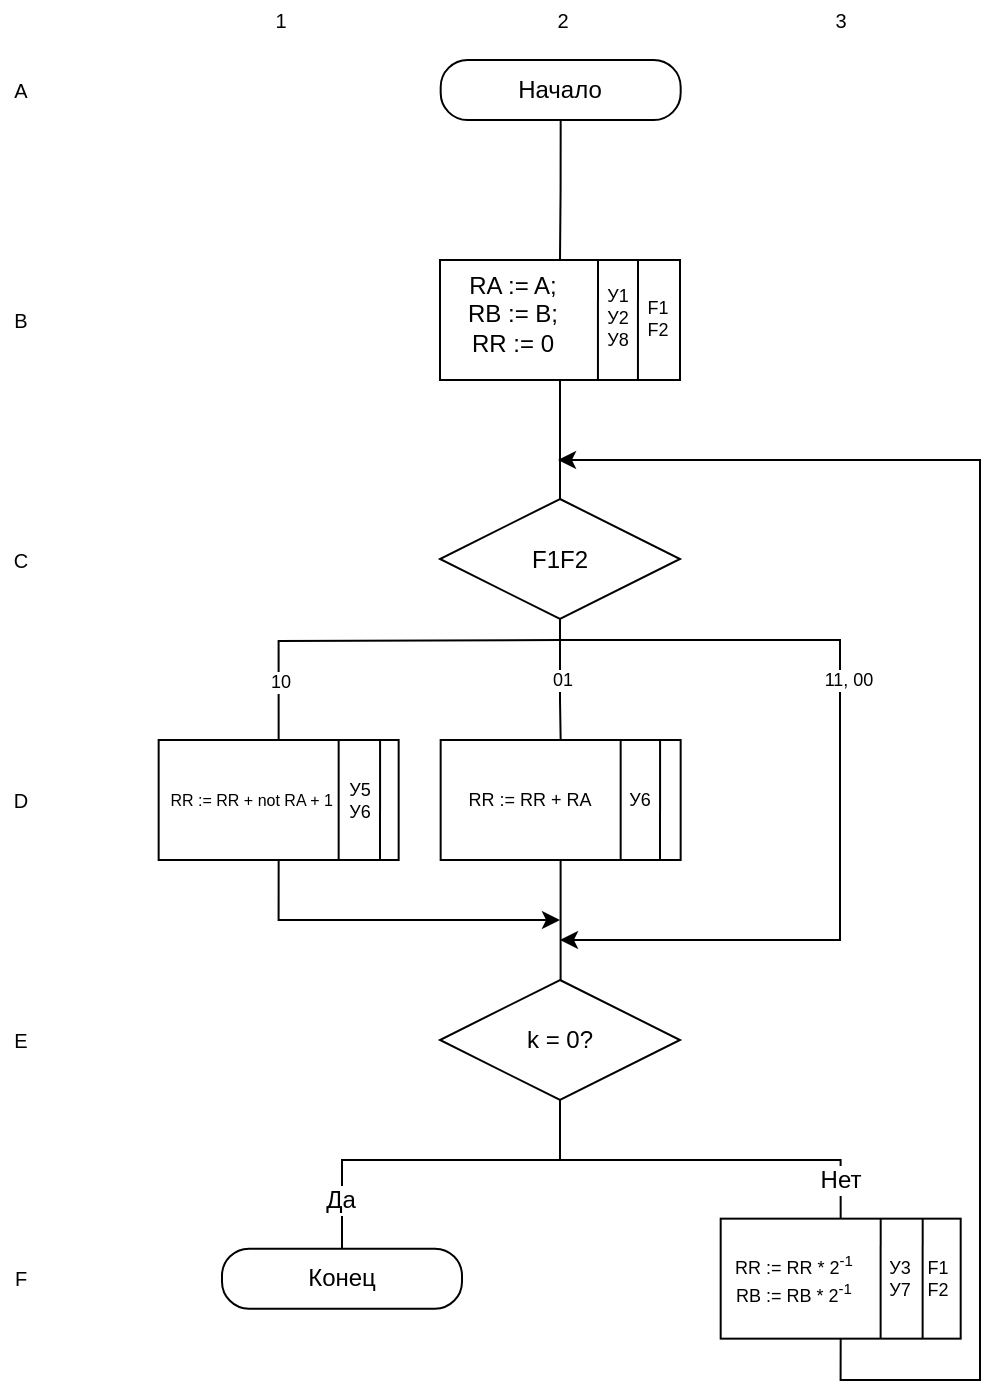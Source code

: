 <mxfile version="12.6.5" type="device"><diagram id="0Xj9pG9Dc0gPdoxJF_FF" name="Page-1"><mxGraphModel dx="899" dy="666" grid="1" gridSize="10" guides="1" tooltips="1" connect="1" arrows="1" fold="1" page="1" pageScale="1" pageWidth="827" pageHeight="1169" math="0" shadow="0"><root><mxCell id="0"/><mxCell id="1" parent="0"/><mxCell id="bupIdLqpLs4JdiVI-WUw-27" style="edgeStyle=orthogonalEdgeStyle;rounded=0;orthogonalLoop=1;jettySize=auto;html=1;exitX=0.5;exitY=1;exitDx=0;exitDy=0;fontSize=9;entryX=0.5;entryY=0;entryDx=0;entryDy=0;endArrow=none;endFill=0;" parent="1" source="bupIdLqpLs4JdiVI-WUw-26" target="bupIdLqpLs4JdiVI-WUw-9" edge="1"><mxGeometry relative="1" as="geometry"><mxPoint x="440" y="690" as="targetPoint"/><Array as="points"><mxPoint x="420" y="600"/><mxPoint x="311" y="600"/></Array></mxGeometry></mxCell><mxCell id="bupIdLqpLs4JdiVI-WUw-47" value="Да" style="text;html=1;align=center;verticalAlign=middle;resizable=0;points=[];;labelBackgroundColor=#ffffff;fontSize=12;" parent="bupIdLqpLs4JdiVI-WUw-27" vertex="1" connectable="0"><mxGeometry x="-0.408" y="-1" relative="1" as="geometry"><mxPoint x="-86" y="20.33" as="offset"/></mxGeometry></mxCell><mxCell id="bupIdLqpLs4JdiVI-WUw-28" style="edgeStyle=orthogonalEdgeStyle;rounded=0;orthogonalLoop=1;jettySize=auto;html=1;exitX=0.5;exitY=1;exitDx=0;exitDy=0;entryX=0.5;entryY=0;entryDx=0;entryDy=0;fontSize=9;endArrow=none;endFill=0;" parent="1" source="bupIdLqpLs4JdiVI-WUw-26" target="bupIdLqpLs4JdiVI-WUw-8" edge="1"><mxGeometry relative="1" as="geometry"><Array as="points"><mxPoint x="420" y="600"/><mxPoint x="560" y="600"/></Array><mxPoint x="349.33" y="610" as="targetPoint"/></mxGeometry></mxCell><mxCell id="UynlLevnCxsEaV0oTiwu-3" value="Нет" style="text;html=1;align=center;verticalAlign=middle;resizable=0;points=[];labelBackgroundColor=#ffffff;" parent="bupIdLqpLs4JdiVI-WUw-28" vertex="1" connectable="0"><mxGeometry x="-0.363" y="-3" relative="1" as="geometry"><mxPoint x="106.34" y="7" as="offset"/></mxGeometry></mxCell><mxCell id="bupIdLqpLs4JdiVI-WUw-26" value="k = 0?" style="rhombus;whiteSpace=wrap;html=1;" parent="1" vertex="1"><mxGeometry x="360" y="510" width="120" height="60" as="geometry"/></mxCell><mxCell id="bupIdLqpLs4JdiVI-WUw-39" style="edgeStyle=orthogonalEdgeStyle;rounded=0;orthogonalLoop=1;jettySize=auto;html=1;exitX=0.5;exitY=1;exitDx=0;exitDy=0;entryX=0.5;entryY=0;entryDx=0;entryDy=0;fontSize=9;endArrow=none;endFill=0;" parent="1" source="bupIdLqpLs4JdiVI-WUw-2" target="bupIdLqpLs4JdiVI-WUw-3" edge="1"><mxGeometry relative="1" as="geometry"><Array as="points"><mxPoint x="420" y="115"/><mxPoint x="420" y="115"/></Array></mxGeometry></mxCell><mxCell id="bupIdLqpLs4JdiVI-WUw-2" value="Начало" style="rounded=1;whiteSpace=wrap;html=1;imageHeight=24;arcSize=45;" parent="1" vertex="1"><mxGeometry x="360.34" y="50" width="120" height="30" as="geometry"/></mxCell><mxCell id="bupIdLqpLs4JdiVI-WUw-38" style="edgeStyle=orthogonalEdgeStyle;rounded=0;orthogonalLoop=1;jettySize=auto;html=1;exitX=0.5;exitY=1;exitDx=0;exitDy=0;fontSize=9;entryX=0.5;entryY=0;entryDx=0;entryDy=0;endArrow=none;endFill=0;" parent="1" source="bupIdLqpLs4JdiVI-WUw-3" target="bupIdLqpLs4JdiVI-WUw-4" edge="1"><mxGeometry relative="1" as="geometry"><mxPoint x="420" y="250" as="targetPoint"/></mxGeometry></mxCell><mxCell id="bupIdLqpLs4JdiVI-WUw-33" style="edgeStyle=orthogonalEdgeStyle;rounded=0;orthogonalLoop=1;jettySize=auto;html=1;entryX=0.5;entryY=0;entryDx=0;entryDy=0;fontSize=9;endArrow=none;endFill=0;" parent="1" target="bupIdLqpLs4JdiVI-WUw-5" edge="1"><mxGeometry relative="1" as="geometry"><mxPoint x="420" y="340" as="sourcePoint"/></mxGeometry></mxCell><mxCell id="bupIdLqpLs4JdiVI-WUw-43" value="10" style="text;html=1;align=center;verticalAlign=middle;resizable=0;points=[];;labelBackgroundColor=#ffffff;fontSize=9;" parent="bupIdLqpLs4JdiVI-WUw-33" vertex="1" connectable="0"><mxGeometry x="-0.253" relative="1" as="geometry"><mxPoint x="-68.91" y="20" as="offset"/></mxGeometry></mxCell><mxCell id="bupIdLqpLs4JdiVI-WUw-34" style="edgeStyle=orthogonalEdgeStyle;rounded=0;orthogonalLoop=1;jettySize=auto;html=1;exitX=0.5;exitY=1;exitDx=0;exitDy=0;entryX=0.5;entryY=0;entryDx=0;entryDy=0;fontSize=9;endArrow=none;endFill=0;" parent="1" source="bupIdLqpLs4JdiVI-WUw-4" target="bupIdLqpLs4JdiVI-WUw-6" edge="1"><mxGeometry relative="1" as="geometry"><Array as="points"><mxPoint x="420" y="370"/><mxPoint x="420" y="370"/></Array></mxGeometry></mxCell><mxCell id="bupIdLqpLs4JdiVI-WUw-44" value="01" style="text;html=1;align=center;verticalAlign=middle;resizable=0;points=[];;labelBackgroundColor=#ffffff;fontSize=9;" parent="bupIdLqpLs4JdiVI-WUw-34" vertex="1" connectable="0"><mxGeometry x="0.08" y="1" relative="1" as="geometry"><mxPoint x="-0.33" y="-2.44" as="offset"/></mxGeometry></mxCell><mxCell id="bupIdLqpLs4JdiVI-WUw-36" style="edgeStyle=orthogonalEdgeStyle;rounded=0;orthogonalLoop=1;jettySize=auto;html=1;fontSize=9;endArrow=classic;endFill=1;" parent="1" edge="1"><mxGeometry relative="1" as="geometry"><Array as="points"><mxPoint x="560" y="340"/><mxPoint x="560" y="490"/><mxPoint x="420" y="490"/></Array><mxPoint x="420" y="490" as="targetPoint"/><mxPoint x="420" y="340" as="sourcePoint"/></mxGeometry></mxCell><mxCell id="bupIdLqpLs4JdiVI-WUw-45" value="11, 00" style="text;html=1;align=center;verticalAlign=middle;resizable=0;points=[];;labelBackgroundColor=#ffffff;fontSize=9;" parent="bupIdLqpLs4JdiVI-WUw-36" vertex="1" connectable="0"><mxGeometry x="-0.404" y="-45" relative="1" as="geometry"><mxPoint x="15.34" y="-25" as="offset"/></mxGeometry></mxCell><mxCell id="bupIdLqpLs4JdiVI-WUw-4" value="" style="rhombus;whiteSpace=wrap;html=1;" parent="1" vertex="1"><mxGeometry x="360" y="269.5" width="120" height="60" as="geometry"/></mxCell><mxCell id="bupIdLqpLs4JdiVI-WUw-30" style="edgeStyle=orthogonalEdgeStyle;rounded=0;orthogonalLoop=1;jettySize=auto;html=1;fontSize=9;endArrow=classic;endFill=1;exitX=0.5;exitY=1;exitDx=0;exitDy=0;" parent="1" source="bupIdLqpLs4JdiVI-WUw-5" edge="1"><mxGeometry relative="1" as="geometry"><Array as="points"><mxPoint x="279" y="480"/></Array><mxPoint x="420" y="480" as="targetPoint"/><mxPoint x="279" y="470" as="sourcePoint"/></mxGeometry></mxCell><mxCell id="bupIdLqpLs4JdiVI-WUw-31" style="edgeStyle=orthogonalEdgeStyle;rounded=0;orthogonalLoop=1;jettySize=auto;html=1;fontSize=9;endArrow=none;endFill=0;" parent="1" source="bupIdLqpLs4JdiVI-WUw-6" target="bupIdLqpLs4JdiVI-WUw-26" edge="1"><mxGeometry relative="1" as="geometry"><mxPoint x="418.33" y="490" as="targetPoint"/><Array as="points"><mxPoint x="420" y="500"/><mxPoint x="420" y="500"/></Array></mxGeometry></mxCell><mxCell id="bupIdLqpLs4JdiVI-WUw-40" style="edgeStyle=orthogonalEdgeStyle;rounded=0;orthogonalLoop=1;jettySize=auto;html=1;fontSize=9;exitX=0.5;exitY=1;exitDx=0;exitDy=0;" parent="1" source="bupIdLqpLs4JdiVI-WUw-8" edge="1"><mxGeometry relative="1" as="geometry"><mxPoint x="419" y="250" as="targetPoint"/><Array as="points"><mxPoint x="560" y="710"/><mxPoint x="630" y="710"/><mxPoint x="630" y="250"/></Array><mxPoint x="419.143" y="566.5" as="sourcePoint"/></mxGeometry></mxCell><mxCell id="bupIdLqpLs4JdiVI-WUw-21" value="F1F2" style="text;html=1;strokeColor=none;fillColor=none;align=center;verticalAlign=middle;whiteSpace=wrap;rounded=0;" parent="1" vertex="1"><mxGeometry x="400" y="289.5" width="40" height="20" as="geometry"/></mxCell><mxCell id="yw8mlmXpFVjTmuV6UC6t-5" value="" style="group" parent="1" vertex="1" connectable="0"><mxGeometry x="360" y="150" width="120" height="60" as="geometry"/></mxCell><mxCell id="bupIdLqpLs4JdiVI-WUw-3" value="" style="rounded=0;whiteSpace=wrap;html=1;" parent="yw8mlmXpFVjTmuV6UC6t-5" vertex="1"><mxGeometry width="120" height="60" as="geometry"/></mxCell><mxCell id="bupIdLqpLs4JdiVI-WUw-18" value="" style="endArrow=none;html=1;exitX=0.583;exitY=1;exitDx=0;exitDy=0;exitPerimeter=0;" parent="yw8mlmXpFVjTmuV6UC6t-5" edge="1"><mxGeometry width="50" height="50" relative="1" as="geometry"><mxPoint x="78.96" y="60" as="sourcePoint"/><mxPoint x="79" as="targetPoint"/></mxGeometry></mxCell><mxCell id="bupIdLqpLs4JdiVI-WUw-19" value="" style="endArrow=none;html=1;exitX=0.583;exitY=1;exitDx=0;exitDy=0;exitPerimeter=0;" parent="yw8mlmXpFVjTmuV6UC6t-5" edge="1"><mxGeometry width="50" height="50" relative="1" as="geometry"><mxPoint x="98.96" y="60" as="sourcePoint"/><mxPoint x="99" as="targetPoint"/></mxGeometry></mxCell><mxCell id="bupIdLqpLs4JdiVI-WUw-20" value="RA := A;&lt;br&gt;RB := B;&lt;br&gt;RR := 0" style="text;html=1;strokeColor=none;fillColor=none;align=center;verticalAlign=middle;whiteSpace=wrap;rounded=0;" parent="yw8mlmXpFVjTmuV6UC6t-5" vertex="1"><mxGeometry y="3" width="73" height="48" as="geometry"/></mxCell><mxCell id="bupIdLqpLs4JdiVI-WUw-41" value="У1&lt;br&gt;У2&lt;br&gt;У8&lt;br&gt;" style="text;html=1;strokeColor=none;fillColor=none;align=center;verticalAlign=middle;whiteSpace=wrap;rounded=0;fontSize=9;" parent="yw8mlmXpFVjTmuV6UC6t-5" vertex="1"><mxGeometry x="84" y="19" width="10" height="20" as="geometry"/></mxCell><mxCell id="bupIdLqpLs4JdiVI-WUw-42" value="F1&lt;br&gt;F2" style="text;html=1;strokeColor=none;fillColor=none;align=center;verticalAlign=middle;whiteSpace=wrap;rounded=0;fontSize=9;" parent="yw8mlmXpFVjTmuV6UC6t-5" vertex="1"><mxGeometry x="104" y="19" width="10" height="20" as="geometry"/></mxCell><mxCell id="bupIdLqpLs4JdiVI-WUw-5" value="" style="rounded=0;whiteSpace=wrap;html=1;" parent="1" vertex="1"><mxGeometry x="219.33" y="390" width="120" height="60" as="geometry"/></mxCell><mxCell id="bupIdLqpLs4JdiVI-WUw-12" value="" style="endArrow=none;html=1;exitX=0.75;exitY=1;exitDx=0;exitDy=0;entryX=0.75;entryY=0;entryDx=0;entryDy=0;" parent="1" source="bupIdLqpLs4JdiVI-WUw-5" target="bupIdLqpLs4JdiVI-WUw-5" edge="1"><mxGeometry width="50" height="50" relative="1" as="geometry"><mxPoint x="291" y="450" as="sourcePoint"/><mxPoint x="291.04" y="390" as="targetPoint"/></mxGeometry></mxCell><mxCell id="bupIdLqpLs4JdiVI-WUw-13" value="" style="endArrow=none;html=1;exitX=0.583;exitY=1;exitDx=0;exitDy=0;exitPerimeter=0;" parent="1" edge="1"><mxGeometry width="50" height="50" relative="1" as="geometry"><mxPoint x="330.0" y="450" as="sourcePoint"/><mxPoint x="330.04" y="390" as="targetPoint"/></mxGeometry></mxCell><mxCell id="bupIdLqpLs4JdiVI-WUw-23" value="RR := RR + not RA + 1" style="text;strokeColor=none;fillColor=none;align=center;verticalAlign=middle;rounded=0;fontSize=8;fontStyle=0" parent="1" vertex="1"><mxGeometry x="230" y="397.5" width="71.67" height="45" as="geometry"/></mxCell><mxCell id="bupIdLqpLs4JdiVI-WUw-49" value="У5&lt;br&gt;У6" style="text;html=1;strokeColor=none;fillColor=none;align=center;verticalAlign=middle;whiteSpace=wrap;rounded=0;fontSize=9;" parent="1" vertex="1"><mxGeometry x="315" y="410" width="10" height="20" as="geometry"/></mxCell><mxCell id="yw8mlmXpFVjTmuV6UC6t-15" value="1" style="text;html=1;align=center;verticalAlign=middle;resizable=0;points=[];autosize=1;fontSize=10;" parent="1" vertex="1"><mxGeometry x="269.67" y="20" width="20" height="20" as="geometry"/></mxCell><mxCell id="yw8mlmXpFVjTmuV6UC6t-20" value="2" style="text;html=1;align=center;verticalAlign=middle;resizable=0;points=[];autosize=1;fontSize=10;" parent="1" vertex="1"><mxGeometry x="410.67" y="20" width="20" height="20" as="geometry"/></mxCell><mxCell id="yw8mlmXpFVjTmuV6UC6t-21" value="3" style="text;html=1;align=center;verticalAlign=middle;resizable=0;points=[];autosize=1;fontSize=10;" parent="1" vertex="1"><mxGeometry x="550.34" y="20" width="20" height="20" as="geometry"/></mxCell><mxCell id="yw8mlmXpFVjTmuV6UC6t-22" value="A" style="text;html=1;align=center;verticalAlign=middle;resizable=0;points=[];autosize=1;fontSize=10;" parent="1" vertex="1"><mxGeometry x="140" y="55" width="20" height="20" as="geometry"/></mxCell><mxCell id="yw8mlmXpFVjTmuV6UC6t-23" value="B" style="text;html=1;align=center;verticalAlign=middle;resizable=0;points=[];autosize=1;fontSize=10;" parent="1" vertex="1"><mxGeometry x="140" y="170" width="20" height="20" as="geometry"/></mxCell><mxCell id="yw8mlmXpFVjTmuV6UC6t-24" value="C" style="text;html=1;align=center;verticalAlign=middle;resizable=0;points=[];autosize=1;fontSize=10;" parent="1" vertex="1"><mxGeometry x="140" y="289.5" width="20" height="20" as="geometry"/></mxCell><mxCell id="yw8mlmXpFVjTmuV6UC6t-25" value="D" style="text;html=1;align=center;verticalAlign=middle;resizable=0;points=[];autosize=1;fontSize=10;" parent="1" vertex="1"><mxGeometry x="140" y="410" width="20" height="20" as="geometry"/></mxCell><mxCell id="yw8mlmXpFVjTmuV6UC6t-26" value="E" style="text;html=1;align=center;verticalAlign=middle;resizable=0;points=[];autosize=1;fontSize=10;" parent="1" vertex="1"><mxGeometry x="140" y="530" width="20" height="20" as="geometry"/></mxCell><mxCell id="yw8mlmXpFVjTmuV6UC6t-27" value="F" style="text;html=1;align=center;verticalAlign=middle;resizable=0;points=[];autosize=1;fontSize=10;" parent="1" vertex="1"><mxGeometry x="140" y="649.33" width="20" height="20" as="geometry"/></mxCell><mxCell id="bupIdLqpLs4JdiVI-WUw-9" value="Конец" style="rounded=1;whiteSpace=wrap;html=1;arcSize=45;" parent="1" vertex="1"><mxGeometry x="251.0" y="644.33" width="120" height="30" as="geometry"/></mxCell><mxCell id="UynlLevnCxsEaV0oTiwu-2" value="" style="group" parent="1" vertex="1" connectable="0"><mxGeometry x="500.34" y="629.33" width="120" height="60" as="geometry"/></mxCell><mxCell id="UynlLevnCxsEaV0oTiwu-1" value="" style="group" parent="UynlLevnCxsEaV0oTiwu-2" vertex="1" connectable="0"><mxGeometry width="120" height="60" as="geometry"/></mxCell><mxCell id="yw8mlmXpFVjTmuV6UC6t-12" value="" style="group" parent="UynlLevnCxsEaV0oTiwu-1" vertex="1" connectable="0"><mxGeometry width="120" height="60" as="geometry"/></mxCell><mxCell id="bupIdLqpLs4JdiVI-WUw-8" value="" style="rounded=0;whiteSpace=wrap;html=1;" parent="yw8mlmXpFVjTmuV6UC6t-12" vertex="1"><mxGeometry width="120" height="60" as="geometry"/></mxCell><mxCell id="bupIdLqpLs4JdiVI-WUw-16" value="" style="endArrow=none;html=1;exitX=0.583;exitY=1;exitDx=0;exitDy=0;exitPerimeter=0;" parent="yw8mlmXpFVjTmuV6UC6t-12" edge="1"><mxGeometry width="50" height="50" relative="1" as="geometry"><mxPoint x="79.96" y="60" as="sourcePoint"/><mxPoint x="80" as="targetPoint"/></mxGeometry></mxCell><mxCell id="bupIdLqpLs4JdiVI-WUw-17" value="" style="endArrow=none;html=1;exitX=0.583;exitY=1;exitDx=0;exitDy=0;exitPerimeter=0;" parent="yw8mlmXpFVjTmuV6UC6t-12" edge="1"><mxGeometry width="50" height="50" relative="1" as="geometry"><mxPoint x="100.96" y="60" as="sourcePoint"/><mxPoint x="101" as="targetPoint"/></mxGeometry></mxCell><mxCell id="bupIdLqpLs4JdiVI-WUw-50" value="У3&lt;br&gt;У7" style="text;html=1;strokeColor=none;fillColor=none;align=center;verticalAlign=middle;whiteSpace=wrap;rounded=0;fontSize=9;" parent="yw8mlmXpFVjTmuV6UC6t-12" vertex="1"><mxGeometry x="85" y="20" width="10" height="20" as="geometry"/></mxCell><mxCell id="bupIdLqpLs4JdiVI-WUw-51" value="F1&lt;br&gt;F2" style="text;html=1;strokeColor=none;fillColor=none;align=center;verticalAlign=middle;whiteSpace=wrap;rounded=0;fontSize=9;" parent="yw8mlmXpFVjTmuV6UC6t-12" vertex="1"><mxGeometry x="104" y="20" width="10" height="20" as="geometry"/></mxCell><mxCell id="bupIdLqpLs4JdiVI-WUw-37" value="RR := RR * 2&lt;sup&gt;-1&lt;br&gt;&lt;/sup&gt;RB := RB * 2&lt;sup&gt;-1&lt;br&gt;&lt;/sup&gt;" style="text;html=1;strokeColor=none;fillColor=none;align=center;verticalAlign=middle;whiteSpace=wrap;rounded=0;fontSize=9;" parent="yw8mlmXpFVjTmuV6UC6t-12" vertex="1"><mxGeometry y="7.5" width="74" height="45" as="geometry"/></mxCell><mxCell id="UynlLevnCxsEaV0oTiwu-4" value="" style="group" parent="1" vertex="1" connectable="0"><mxGeometry x="360.33" y="390" width="120" height="60" as="geometry"/></mxCell><mxCell id="yw8mlmXpFVjTmuV6UC6t-7" value="" style="group" parent="UynlLevnCxsEaV0oTiwu-4" vertex="1" connectable="0"><mxGeometry width="120" height="60" as="geometry"/></mxCell><mxCell id="bupIdLqpLs4JdiVI-WUw-6" value="" style="rounded=0;whiteSpace=wrap;html=1;" parent="yw8mlmXpFVjTmuV6UC6t-7" vertex="1"><mxGeometry width="120" height="60" as="geometry"/></mxCell><mxCell id="bupIdLqpLs4JdiVI-WUw-14" value="" style="endArrow=none;html=1;exitX=0.75;exitY=1;exitDx=0;exitDy=0;entryX=0.75;entryY=0;entryDx=0;entryDy=0;" parent="yw8mlmXpFVjTmuV6UC6t-7" source="bupIdLqpLs4JdiVI-WUw-6" target="bupIdLqpLs4JdiVI-WUw-6" edge="1"><mxGeometry width="50" height="50" relative="1" as="geometry"><mxPoint x="70.0" y="60" as="sourcePoint"/><mxPoint x="70.04" as="targetPoint"/></mxGeometry></mxCell><mxCell id="bupIdLqpLs4JdiVI-WUw-15" value="" style="endArrow=none;html=1;exitX=0.583;exitY=1;exitDx=0;exitDy=0;exitPerimeter=0;" parent="yw8mlmXpFVjTmuV6UC6t-7" edge="1"><mxGeometry width="50" height="50" relative="1" as="geometry"><mxPoint x="109.67" y="60" as="sourcePoint"/><mxPoint x="109.71" as="targetPoint"/></mxGeometry></mxCell><mxCell id="bupIdLqpLs4JdiVI-WUw-24" value="RR := RR + RA" style="text;html=1;strokeColor=none;fillColor=none;align=center;verticalAlign=middle;whiteSpace=wrap;rounded=0;fontSize=9;" parent="yw8mlmXpFVjTmuV6UC6t-7" vertex="1"><mxGeometry x="9.67" y="7.5" width="70" height="45" as="geometry"/></mxCell><mxCell id="bupIdLqpLs4JdiVI-WUw-48" value="У6" style="text;html=1;strokeColor=none;fillColor=none;align=center;verticalAlign=middle;whiteSpace=wrap;rounded=0;fontSize=9;" parent="yw8mlmXpFVjTmuV6UC6t-7" vertex="1"><mxGeometry x="94.67" y="20" width="10" height="20" as="geometry"/></mxCell></root></mxGraphModel></diagram></mxfile>